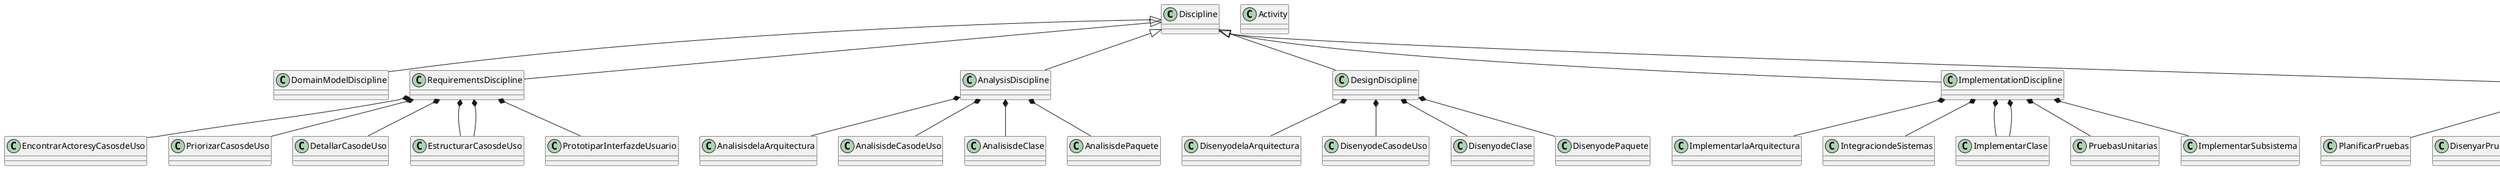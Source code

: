 @startuml

Class Discipline
Class DomainModelDiscipline
Class RequirementsDiscipline
Class AnalysisDiscipline
Class DesignDiscipline
Class ImplementationDiscipline
Class TestDiscipline

Class Activity
Class EncontrarActoresyCasosdeUso
Class PriorizarCasosdeUso
Class DetallarCasodeUso
Class EstructurarCasosdeUso
Class PrototiparInterfazdeUsuario
Class AnalisisdelaArquitectura
Class AnalisisdeCasodeUso
Class AnalisisdeClase
Class AnalisisdePaquete
Class DisenyodelaArquitectura
Class DisenyodeCasodeUso
Class DisenyodeClase
Class DisenyodePaquete
Class ImplementarlaArquitectura
Class IntegraciondeSistemas
Class ImplementarClase
Class PruebasUnitarias
Class ImplementarSubsistema
Class PlanificarPruebas
Class DisenyarPruebas
Class ImplementarPruebas
Class RealizarPruebasdeIntegracion
Class RealizarPruebasdeSistemas
Class EvaluarPruebas

Discipline <|-- DomainModelDiscipline
Discipline <|-- RequirementsDiscipline
Discipline <|-- AnalysisDiscipline
Discipline <|-- DesignDiscipline
Discipline <|-- ImplementationDiscipline
Discipline <|-- TestDiscipline

RequirementsDiscipline *-- EncontrarActoresyCasosdeUso
RequirementsDiscipline *-- PriorizarCasosdeUso
RequirementsDiscipline *-- DetallarCasodeUso
RequirementsDiscipline *-- EstructurarCasosdeUso
RequirementsDiscipline *-- PrototiparInterfazdeUsuario
RequirementsDiscipline *-- EstructurarCasosdeUso

AnalysisDiscipline *-- AnalisisdelaArquitectura
AnalysisDiscipline *-- AnalisisdeCasodeUso
AnalysisDiscipline *-- AnalisisdeClase
AnalysisDiscipline *-- AnalisisdePaquete

DesignDiscipline *-- DisenyodelaArquitectura
DesignDiscipline *-- DisenyodeCasodeUso
DesignDiscipline *-- DisenyodeClase
DesignDiscipline *-- DisenyodePaquete

ImplementationDiscipline *-- ImplementarlaArquitectura
ImplementationDiscipline *-- IntegraciondeSistemas
ImplementationDiscipline *-- ImplementarClase
ImplementationDiscipline *-- ImplementarClase
ImplementationDiscipline *-- PruebasUnitarias
ImplementationDiscipline *-- ImplementarSubsistema

TestDiscipline *-- PlanificarPruebas
TestDiscipline *-- DisenyarPruebas
TestDiscipline *-- ImplementarPruebas
TestDiscipline *-- RealizarPruebasdeIntegracion
TestDiscipline *-- RealizarPruebasdeSistemas
TestDiscipline *-- EvaluarPruebas

@enduml